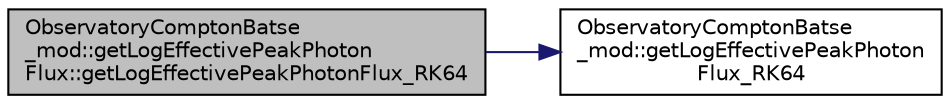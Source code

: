 digraph "ObservatoryComptonBatse_mod::getLogEffectivePeakPhotonFlux::getLogEffectivePeakPhotonFlux_RK64"
{
 // LATEX_PDF_SIZE
  edge [fontname="Helvetica",fontsize="10",labelfontname="Helvetica",labelfontsize="10"];
  node [fontname="Helvetica",fontsize="10",shape=record];
  rankdir="LR";
  Node1 [label="ObservatoryComptonBatse\l_mod::getLogEffectivePeakPhoton\lFlux::getLogEffectivePeakPhotonFlux_RK64",height=0.2,width=0.4,color="black", fillcolor="grey75", style="filled", fontcolor="black",tooltip=" "];
  Node1 -> Node2 [color="midnightblue",fontsize="10",style="solid",fontname="Helvetica"];
  Node2 [label="ObservatoryComptonBatse\l_mod::getLogEffectivePeakPhoton\lFlux_RK64",height=0.2,width=0.4,color="black", fillcolor="white", style="filled",URL="$namespaceObservatoryComptonBatse__mod.html#a39213c6ef30236d840e8feadf116d7fc",tooltip=" "];
}
